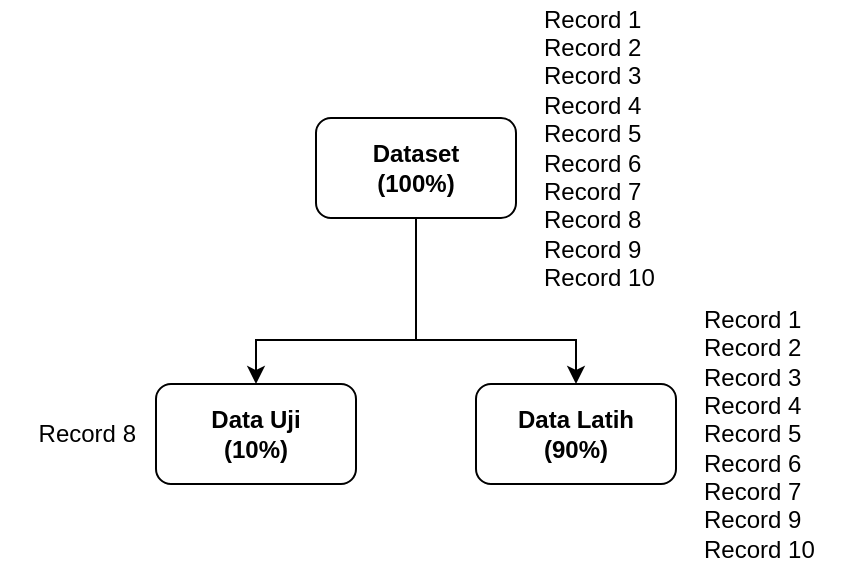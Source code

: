 <mxfile version="14.2.7" type="device"><diagram id="69oSUe1p_X5P3evOlQN-" name="Page-1"><mxGraphModel dx="868" dy="482" grid="1" gridSize="10" guides="1" tooltips="1" connect="1" arrows="1" fold="1" page="1" pageScale="1" pageWidth="827" pageHeight="1169" math="0" shadow="0"><root><mxCell id="0"/><mxCell id="1" parent="0"/><mxCell id="dtZB8sMvkECZwMhFYHHB-1" style="edgeStyle=orthogonalEdgeStyle;rounded=0;orthogonalLoop=1;jettySize=auto;html=1;entryX=0.5;entryY=0;entryDx=0;entryDy=0;" parent="1" source="dtZB8sMvkECZwMhFYHHB-3" target="dtZB8sMvkECZwMhFYHHB-4" edge="1"><mxGeometry relative="1" as="geometry"><Array as="points"><mxPoint x="328" y="200"/><mxPoint x="248" y="200"/></Array></mxGeometry></mxCell><mxCell id="dtZB8sMvkECZwMhFYHHB-2" style="edgeStyle=orthogonalEdgeStyle;rounded=0;orthogonalLoop=1;jettySize=auto;html=1;entryX=0.5;entryY=0;entryDx=0;entryDy=0;" parent="1" source="dtZB8sMvkECZwMhFYHHB-3" target="dtZB8sMvkECZwMhFYHHB-5" edge="1"><mxGeometry relative="1" as="geometry"><Array as="points"><mxPoint x="328" y="200"/><mxPoint x="408" y="200"/></Array></mxGeometry></mxCell><mxCell id="dtZB8sMvkECZwMhFYHHB-3" value="&lt;b&gt;Dataset&lt;br&gt;(100%)&lt;/b&gt;" style="rounded=1;whiteSpace=wrap;html=1;" parent="1" vertex="1"><mxGeometry x="278" y="89" width="100" height="50" as="geometry"/></mxCell><mxCell id="dtZB8sMvkECZwMhFYHHB-4" value="&lt;b&gt;Data Uji&lt;br&gt;(10%)&lt;/b&gt;" style="rounded=1;whiteSpace=wrap;html=1;" parent="1" vertex="1"><mxGeometry x="198" y="222" width="100" height="50" as="geometry"/></mxCell><mxCell id="dtZB8sMvkECZwMhFYHHB-5" value="&lt;b&gt;Data Latih&lt;br&gt;(90%)&lt;/b&gt;" style="rounded=1;whiteSpace=wrap;html=1;" parent="1" vertex="1"><mxGeometry x="358" y="222" width="100" height="50" as="geometry"/></mxCell><mxCell id="dtZB8sMvkECZwMhFYHHB-6" value="Record 1&lt;br&gt;Record 2&lt;br&gt;Record 3&lt;br&gt;Record 4&amp;nbsp;&lt;br&gt;Record 5&lt;br&gt;Record 6&lt;br&gt;Record 7&lt;br&gt;Record 8&lt;br&gt;Record 9&amp;nbsp;&lt;br&gt;Record 10" style="text;html=1;strokeColor=none;fillColor=none;align=left;verticalAlign=middle;whiteSpace=wrap;rounded=0;" parent="1" vertex="1"><mxGeometry x="390" y="30" width="80" height="148" as="geometry"/></mxCell><mxCell id="dtZB8sMvkECZwMhFYHHB-7" value="Record 1&lt;br&gt;Record 2&lt;br&gt;Record 3&lt;br&gt;Record 4&amp;nbsp;&lt;br&gt;Record 5&lt;br&gt;Record 6&lt;br&gt;Record 7&lt;br&gt;Record 9&amp;nbsp;&lt;br&gt;Record 10" style="text;html=1;strokeColor=none;fillColor=none;align=left;verticalAlign=middle;whiteSpace=wrap;rounded=0;" parent="1" vertex="1"><mxGeometry x="470" y="178" width="80" height="138" as="geometry"/></mxCell><mxCell id="dtZB8sMvkECZwMhFYHHB-8" value="Record 8" style="text;html=1;strokeColor=none;fillColor=none;align=right;verticalAlign=middle;whiteSpace=wrap;rounded=0;" parent="1" vertex="1"><mxGeometry x="120" y="212" width="70" height="70" as="geometry"/></mxCell></root></mxGraphModel></diagram></mxfile>